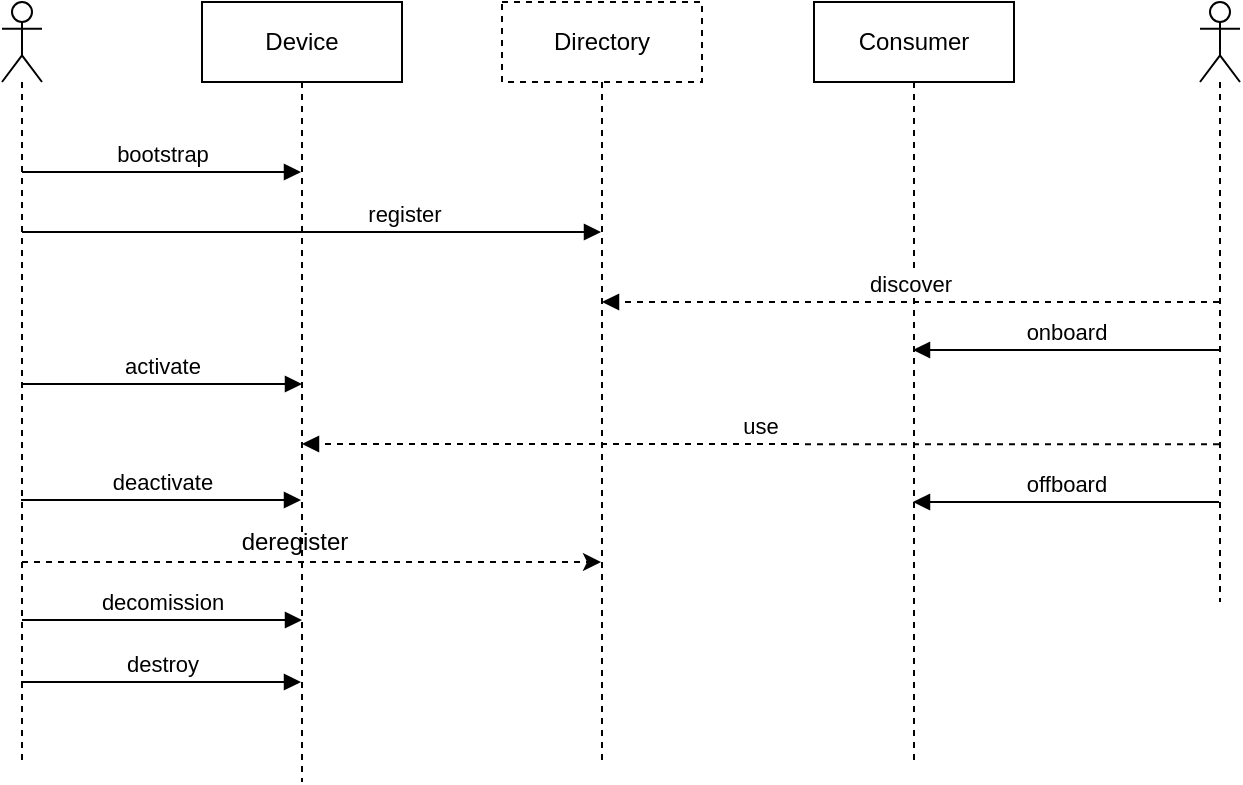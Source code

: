 <mxfile version="13.5.5" type="github">
  <diagram id="P043whf23QamJgNe1Ofm" name="Page-1">
    <mxGraphModel dx="1895" dy="-110" grid="1" gridSize="10" guides="1" tooltips="1" connect="1" arrows="1" fold="1" page="1" pageScale="1" pageWidth="1169" pageHeight="827" math="0" shadow="0">
      <root>
        <mxCell id="0" />
        <mxCell id="1" parent="0" />
        <mxCell id="2sqond1rTH6ZDEFuhJtR-1" value="" style="shape=umlLifeline;participant=umlActor;perimeter=lifelinePerimeter;whiteSpace=wrap;html=1;container=1;collapsible=0;recursiveResize=0;verticalAlign=top;spacingTop=36;labelBackgroundColor=#ffffff;outlineConnect=0;" parent="1" vertex="1">
          <mxGeometry x="-10" y="1000" width="20" height="380" as="geometry" />
        </mxCell>
        <mxCell id="2sqond1rTH6ZDEFuhJtR-2" value="register" style="html=1;verticalAlign=bottom;startArrow=none;endArrow=block;startSize=8;startFill=0;" parent="1" source="2sqond1rTH6ZDEFuhJtR-1" target="2sqond1rTH6ZDEFuhJtR-8" edge="1">
          <mxGeometry x="0.315" relative="1" as="geometry">
            <mxPoint x="290" y="1125" as="sourcePoint" />
            <mxPoint x="350" y="1125" as="targetPoint" />
            <Array as="points">
              <mxPoint x="170" y="1115" />
            </Array>
            <mxPoint as="offset" />
          </mxGeometry>
        </mxCell>
        <mxCell id="2sqond1rTH6ZDEFuhJtR-3" value="onboard" style="html=1;verticalAlign=bottom;endArrow=block;" parent="1" edge="1">
          <mxGeometry width="80" relative="1" as="geometry">
            <mxPoint x="598.5" y="1174" as="sourcePoint" />
            <mxPoint x="445.5" y="1174" as="targetPoint" />
            <Array as="points">
              <mxPoint x="530" y="1174" />
            </Array>
          </mxGeometry>
        </mxCell>
        <mxCell id="2sqond1rTH6ZDEFuhJtR-4" value="bootstrap" style="html=1;verticalAlign=bottom;endArrow=block;" parent="1" source="2sqond1rTH6ZDEFuhJtR-1" target="2sqond1rTH6ZDEFuhJtR-7" edge="1">
          <mxGeometry width="80" relative="1" as="geometry">
            <mxPoint x="490" y="955" as="sourcePoint" />
            <mxPoint x="570" y="955" as="targetPoint" />
            <Array as="points">
              <mxPoint x="80" y="1085" />
            </Array>
          </mxGeometry>
        </mxCell>
        <mxCell id="2sqond1rTH6ZDEFuhJtR-5" style="edgeStyle=orthogonalEdgeStyle;rounded=0;orthogonalLoop=1;jettySize=auto;html=1;dashed=1;" parent="1" source="2sqond1rTH6ZDEFuhJtR-1" edge="1">
          <mxGeometry relative="1" as="geometry">
            <Array as="points">
              <mxPoint x="60" y="1280" />
              <mxPoint x="60" y="1280" />
            </Array>
            <mxPoint x="139.5" y="1280" as="sourcePoint" />
            <mxPoint x="289.5" y="1280" as="targetPoint" />
          </mxGeometry>
        </mxCell>
        <mxCell id="2sqond1rTH6ZDEFuhJtR-6" value="deregister" style="text;html=1;align=center;verticalAlign=middle;resizable=0;points=[];labelBackgroundColor=#ffffff;" parent="2sqond1rTH6ZDEFuhJtR-5" vertex="1" connectable="0">
          <mxGeometry x="0.073" y="-18" relative="1" as="geometry">
            <mxPoint x="-19.5" y="-28" as="offset" />
          </mxGeometry>
        </mxCell>
        <mxCell id="2sqond1rTH6ZDEFuhJtR-7" value="Device" style="shape=umlLifeline;perimeter=lifelinePerimeter;whiteSpace=wrap;html=1;container=1;collapsible=0;recursiveResize=0;outlineConnect=0;" parent="1" vertex="1">
          <mxGeometry x="90" y="1000" width="100" height="390" as="geometry" />
        </mxCell>
        <mxCell id="2sqond1rTH6ZDEFuhJtR-8" value="Directory" style="shape=umlLifeline;perimeter=lifelinePerimeter;whiteSpace=wrap;html=1;container=1;collapsible=0;recursiveResize=0;outlineConnect=0;dashed=1;" parent="1" vertex="1">
          <mxGeometry x="240" y="1000" width="100" height="380" as="geometry" />
        </mxCell>
        <mxCell id="2sqond1rTH6ZDEFuhJtR-9" value="Consumer" style="shape=umlLifeline;perimeter=lifelinePerimeter;whiteSpace=wrap;html=1;container=1;collapsible=0;recursiveResize=0;outlineConnect=0;" parent="1" vertex="1">
          <mxGeometry x="396" y="1000" width="100" height="380" as="geometry" />
        </mxCell>
        <mxCell id="2sqond1rTH6ZDEFuhJtR-10" value="activate" style="html=1;verticalAlign=bottom;endArrow=block;" parent="1" edge="1">
          <mxGeometry width="80" relative="1" as="geometry">
            <mxPoint y="1191" as="sourcePoint" />
            <mxPoint x="140" y="1191" as="targetPoint" />
            <Array as="points">
              <mxPoint x="70" y="1191" />
            </Array>
          </mxGeometry>
        </mxCell>
        <mxCell id="2sqond1rTH6ZDEFuhJtR-11" value="" style="shape=umlLifeline;participant=umlActor;perimeter=lifelinePerimeter;whiteSpace=wrap;html=1;container=1;collapsible=0;recursiveResize=0;verticalAlign=top;spacingTop=36;labelBackgroundColor=#ffffff;outlineConnect=0;" parent="1" vertex="1">
          <mxGeometry x="589" y="1000" width="20" height="300" as="geometry" />
        </mxCell>
        <mxCell id="2sqond1rTH6ZDEFuhJtR-12" value="deactivate" style="html=1;verticalAlign=bottom;endArrow=block;" parent="1" edge="1">
          <mxGeometry width="80" relative="1" as="geometry">
            <mxPoint x="-0.5" y="1249" as="sourcePoint" />
            <mxPoint x="139.5" y="1249" as="targetPoint" />
            <Array as="points">
              <mxPoint x="60" y="1249" />
            </Array>
          </mxGeometry>
        </mxCell>
        <mxCell id="2sqond1rTH6ZDEFuhJtR-13" value="decomission" style="html=1;verticalAlign=bottom;endArrow=block;" parent="1" edge="1">
          <mxGeometry width="80" relative="1" as="geometry">
            <mxPoint y="1309" as="sourcePoint" />
            <mxPoint x="140" y="1309" as="targetPoint" />
            <Array as="points" />
          </mxGeometry>
        </mxCell>
        <mxCell id="2sqond1rTH6ZDEFuhJtR-14" value="use" style="html=1;verticalAlign=bottom;endArrow=block;dashed=1;entryX=0.5;entryY=0.594;entryDx=0;entryDy=0;entryPerimeter=0;" parent="1" edge="1">
          <mxGeometry width="80" relative="1" as="geometry">
            <mxPoint x="598.5" y="1221.07" as="sourcePoint" />
            <mxPoint x="140" y="1221.0" as="targetPoint" />
            <Array as="points">
              <mxPoint x="430" y="1221.07" />
            </Array>
          </mxGeometry>
        </mxCell>
        <mxCell id="2sqond1rTH6ZDEFuhJtR-15" value="discover" style="html=1;verticalAlign=bottom;endArrow=block;dashed=1;" parent="1" source="2sqond1rTH6ZDEFuhJtR-11" target="2sqond1rTH6ZDEFuhJtR-8" edge="1">
          <mxGeometry width="80" relative="1" as="geometry">
            <mxPoint x="330" y="1080" as="sourcePoint" />
            <mxPoint x="410" y="1080" as="targetPoint" />
            <Array as="points">
              <mxPoint x="440" y="1150" />
            </Array>
          </mxGeometry>
        </mxCell>
        <mxCell id="2sqond1rTH6ZDEFuhJtR-16" value="offboard" style="html=1;verticalAlign=bottom;endArrow=block;" parent="1" edge="1">
          <mxGeometry width="80" relative="1" as="geometry">
            <mxPoint x="598.5" y="1250" as="sourcePoint" />
            <mxPoint x="445.5" y="1250" as="targetPoint" />
            <Array as="points">
              <mxPoint x="540" y="1250" />
            </Array>
          </mxGeometry>
        </mxCell>
        <mxCell id="2sqond1rTH6ZDEFuhJtR-17" value="destroy" style="html=1;verticalAlign=bottom;endArrow=block;" parent="1" edge="1">
          <mxGeometry width="80" relative="1" as="geometry">
            <mxPoint x="-0.5" y="1340" as="sourcePoint" />
            <mxPoint x="139.5" y="1340" as="targetPoint" />
            <Array as="points" />
          </mxGeometry>
        </mxCell>
      </root>
    </mxGraphModel>
  </diagram>
</mxfile>
